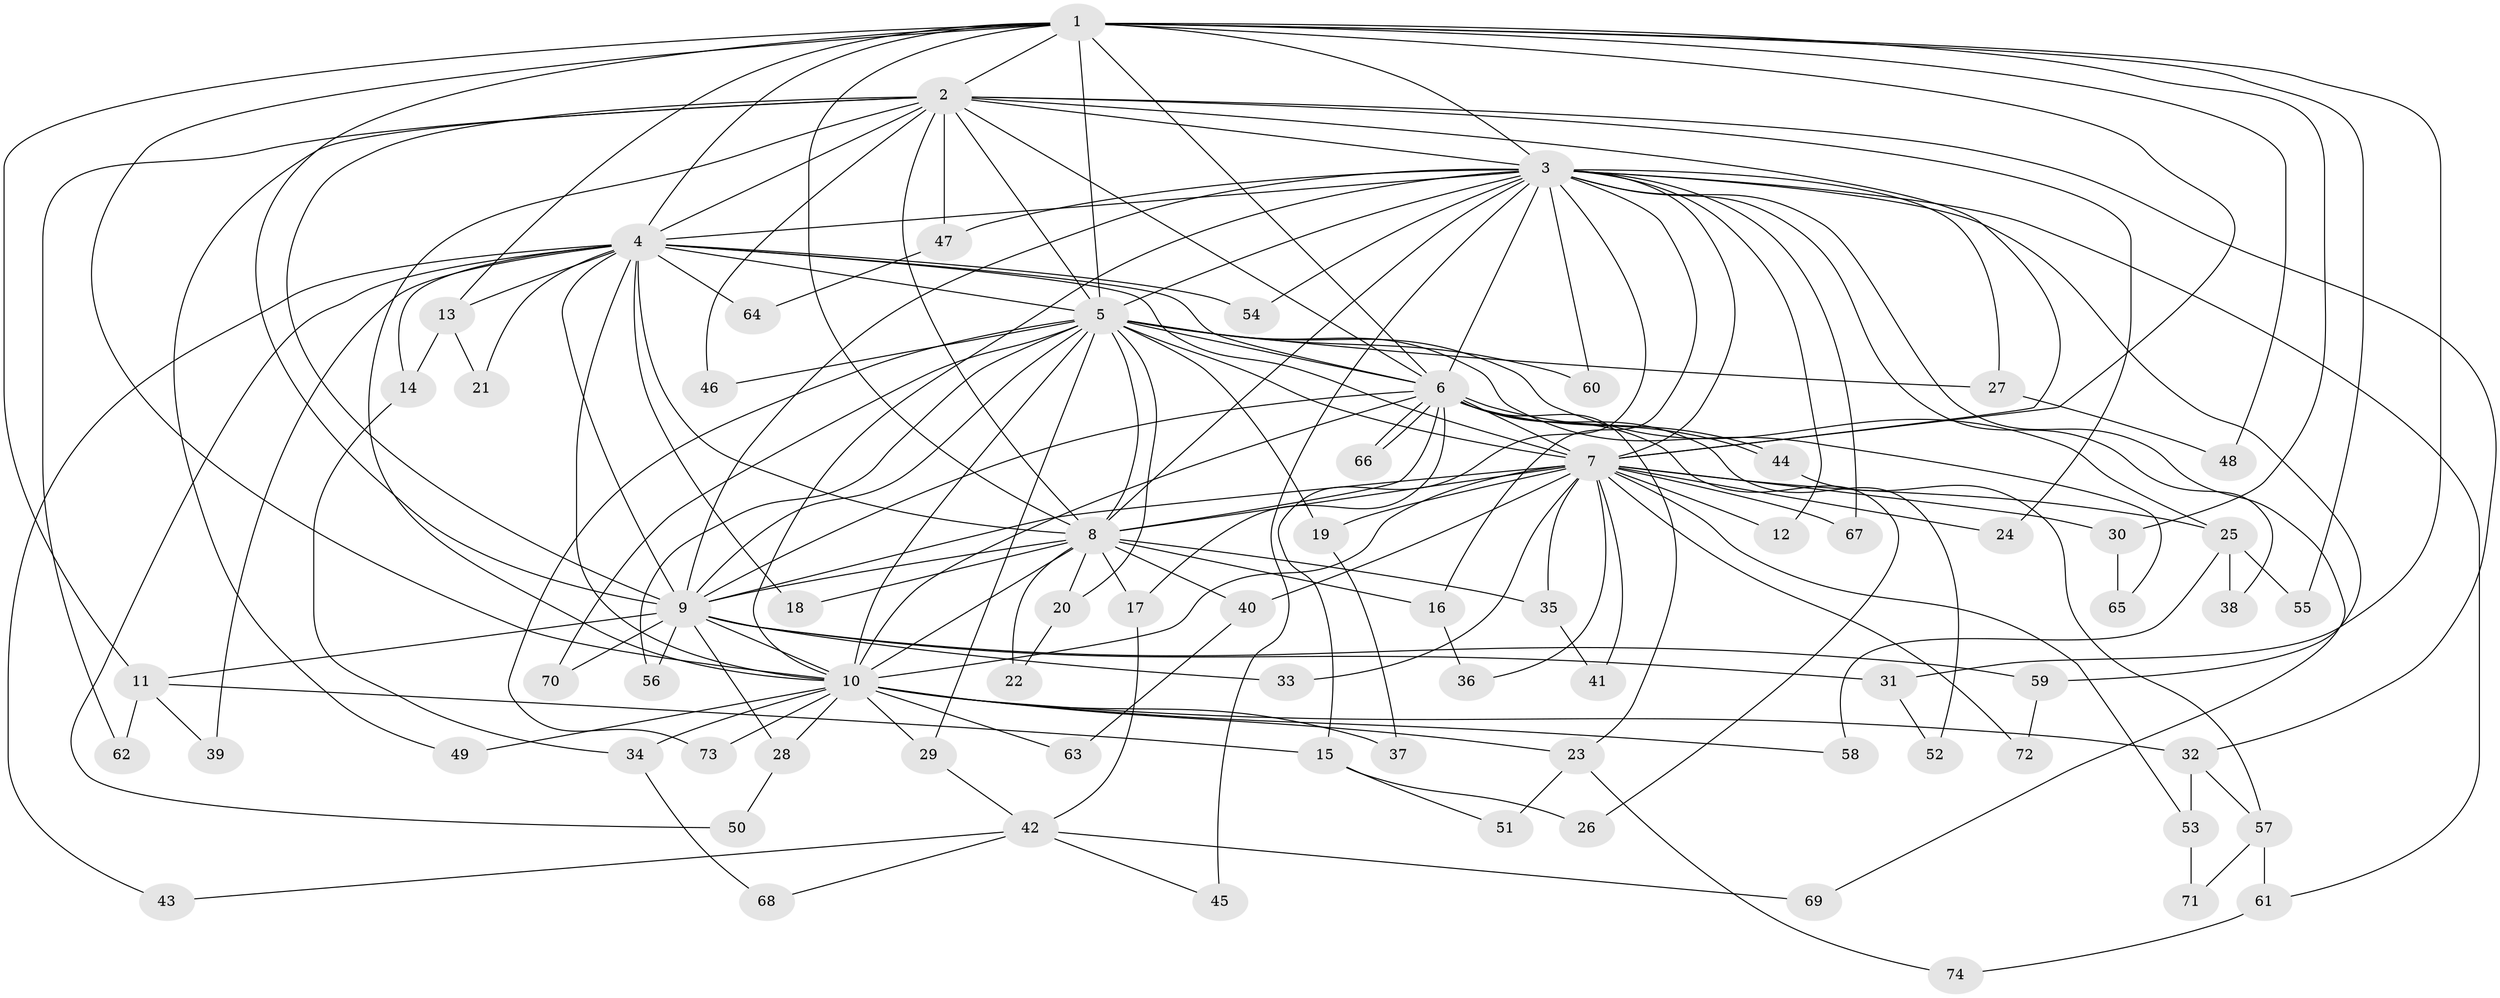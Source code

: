 // Generated by graph-tools (version 1.1) at 2025/25/03/09/25 03:25:48]
// undirected, 74 vertices, 173 edges
graph export_dot {
graph [start="1"]
  node [color=gray90,style=filled];
  1;
  2;
  3;
  4;
  5;
  6;
  7;
  8;
  9;
  10;
  11;
  12;
  13;
  14;
  15;
  16;
  17;
  18;
  19;
  20;
  21;
  22;
  23;
  24;
  25;
  26;
  27;
  28;
  29;
  30;
  31;
  32;
  33;
  34;
  35;
  36;
  37;
  38;
  39;
  40;
  41;
  42;
  43;
  44;
  45;
  46;
  47;
  48;
  49;
  50;
  51;
  52;
  53;
  54;
  55;
  56;
  57;
  58;
  59;
  60;
  61;
  62;
  63;
  64;
  65;
  66;
  67;
  68;
  69;
  70;
  71;
  72;
  73;
  74;
  1 -- 2;
  1 -- 3;
  1 -- 4;
  1 -- 5;
  1 -- 6;
  1 -- 7;
  1 -- 8;
  1 -- 9;
  1 -- 10;
  1 -- 11;
  1 -- 13;
  1 -- 30;
  1 -- 31;
  1 -- 48;
  1 -- 55;
  2 -- 3;
  2 -- 4;
  2 -- 5;
  2 -- 6;
  2 -- 7;
  2 -- 8;
  2 -- 9;
  2 -- 10;
  2 -- 24;
  2 -- 32;
  2 -- 46;
  2 -- 47;
  2 -- 49;
  2 -- 62;
  3 -- 4;
  3 -- 5;
  3 -- 6;
  3 -- 7;
  3 -- 8;
  3 -- 9;
  3 -- 10;
  3 -- 12;
  3 -- 15;
  3 -- 16;
  3 -- 27;
  3 -- 38;
  3 -- 45;
  3 -- 47;
  3 -- 54;
  3 -- 59;
  3 -- 60;
  3 -- 61;
  3 -- 67;
  3 -- 69;
  4 -- 5;
  4 -- 6;
  4 -- 7;
  4 -- 8;
  4 -- 9;
  4 -- 10;
  4 -- 13;
  4 -- 14;
  4 -- 18;
  4 -- 21;
  4 -- 39;
  4 -- 43;
  4 -- 50;
  4 -- 54;
  4 -- 64;
  5 -- 6;
  5 -- 7;
  5 -- 8;
  5 -- 9;
  5 -- 10;
  5 -- 19;
  5 -- 20;
  5 -- 25;
  5 -- 27;
  5 -- 29;
  5 -- 46;
  5 -- 56;
  5 -- 60;
  5 -- 65;
  5 -- 70;
  5 -- 73;
  6 -- 7;
  6 -- 8;
  6 -- 9;
  6 -- 10;
  6 -- 17;
  6 -- 23;
  6 -- 26;
  6 -- 44;
  6 -- 44;
  6 -- 52;
  6 -- 66;
  6 -- 66;
  7 -- 8;
  7 -- 9;
  7 -- 10;
  7 -- 12;
  7 -- 19;
  7 -- 24;
  7 -- 25;
  7 -- 30;
  7 -- 33;
  7 -- 35;
  7 -- 36;
  7 -- 40;
  7 -- 41;
  7 -- 53;
  7 -- 67;
  7 -- 72;
  8 -- 9;
  8 -- 10;
  8 -- 16;
  8 -- 17;
  8 -- 18;
  8 -- 20;
  8 -- 22;
  8 -- 35;
  8 -- 40;
  9 -- 10;
  9 -- 11;
  9 -- 28;
  9 -- 31;
  9 -- 33;
  9 -- 56;
  9 -- 59;
  9 -- 70;
  10 -- 23;
  10 -- 28;
  10 -- 29;
  10 -- 32;
  10 -- 34;
  10 -- 37;
  10 -- 49;
  10 -- 58;
  10 -- 63;
  10 -- 73;
  11 -- 15;
  11 -- 39;
  11 -- 62;
  13 -- 14;
  13 -- 21;
  14 -- 34;
  15 -- 26;
  15 -- 51;
  16 -- 36;
  17 -- 42;
  19 -- 37;
  20 -- 22;
  23 -- 51;
  23 -- 74;
  25 -- 38;
  25 -- 55;
  25 -- 58;
  27 -- 48;
  28 -- 50;
  29 -- 42;
  30 -- 65;
  31 -- 52;
  32 -- 53;
  32 -- 57;
  34 -- 68;
  35 -- 41;
  40 -- 63;
  42 -- 43;
  42 -- 45;
  42 -- 68;
  42 -- 69;
  44 -- 57;
  47 -- 64;
  53 -- 71;
  57 -- 61;
  57 -- 71;
  59 -- 72;
  61 -- 74;
}
